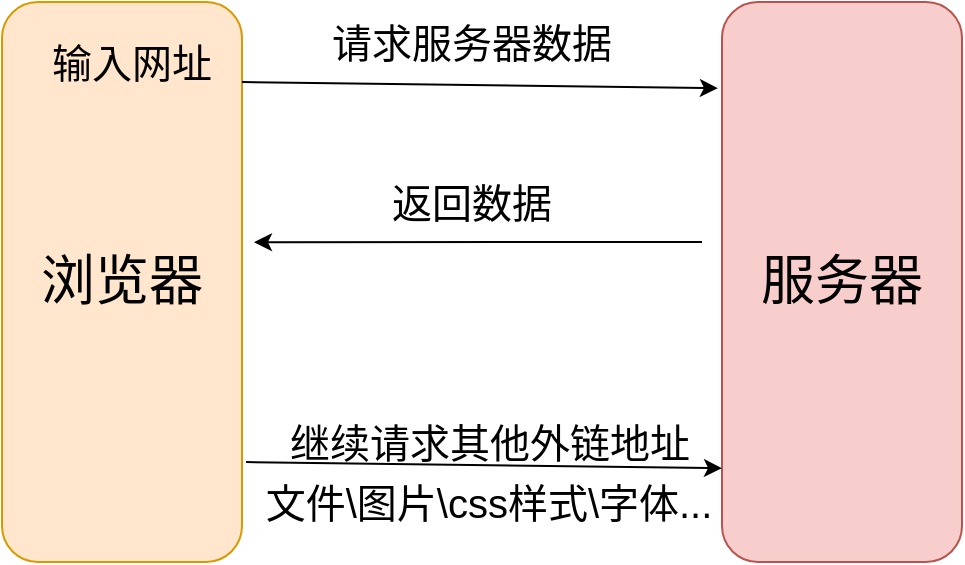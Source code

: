 <mxfile version="20.5.3" type="embed"><diagram id="_dmMADe524IZaA6elYtw" name="第 1 页"><mxGraphModel dx="730" dy="615" grid="1" gridSize="10" guides="1" tooltips="1" connect="1" arrows="1" fold="1" page="1" pageScale="1" pageWidth="827" pageHeight="1169" math="0" shadow="0"><root><mxCell id="0"/><mxCell id="1" parent="0"/><mxCell id="fIxzAKLp4fmucAJAw2ln-1" value="&lt;font style=&quot;font-size: 27px&quot;&gt;浏览器&lt;/font&gt;" style="rounded=1;whiteSpace=wrap;html=1;fillColor=#ffe6cc;strokeColor=#d79b00;" parent="1" vertex="1"><mxGeometry x="140" y="120" width="120" height="280" as="geometry"/></mxCell><mxCell id="fIxzAKLp4fmucAJAw2ln-2" value="&lt;font style=&quot;font-size: 27px&quot;&gt;服务器&lt;/font&gt;" style="rounded=1;whiteSpace=wrap;html=1;fillColor=#f8cecc;strokeColor=#b85450;" parent="1" vertex="1"><mxGeometry x="500" y="120" width="120" height="280" as="geometry"/></mxCell><mxCell id="fIxzAKLp4fmucAJAw2ln-3" value="&lt;font style=&quot;font-size: 20px&quot;&gt;输入网址&lt;/font&gt;" style="text;html=1;strokeColor=none;fillColor=none;align=center;verticalAlign=middle;whiteSpace=wrap;rounded=0;" parent="1" vertex="1"><mxGeometry x="160" y="140" width="90" height="20" as="geometry"/></mxCell><mxCell id="fIxzAKLp4fmucAJAw2ln-4" value="" style="endArrow=classic;html=1;exitX=1;exitY=0.143;exitDx=0;exitDy=0;exitPerimeter=0;entryX=-0.017;entryY=0.154;entryDx=0;entryDy=0;entryPerimeter=0;" parent="1" source="fIxzAKLp4fmucAJAw2ln-1" target="fIxzAKLp4fmucAJAw2ln-2" edge="1"><mxGeometry width="50" height="50" relative="1" as="geometry"><mxPoint x="390" y="380" as="sourcePoint"/><mxPoint x="440" y="330" as="targetPoint"/></mxGeometry></mxCell><mxCell id="fIxzAKLp4fmucAJAw2ln-5" value="&lt;span style=&quot;font-size: 20px&quot;&gt;请求服务器数据&lt;/span&gt;" style="text;html=1;strokeColor=none;fillColor=none;align=center;verticalAlign=middle;whiteSpace=wrap;rounded=0;" parent="1" vertex="1"><mxGeometry x="290" y="130" width="170" height="20" as="geometry"/></mxCell><mxCell id="fIxzAKLp4fmucAJAw2ln-6" value="" style="endArrow=classic;html=1;entryX=1.05;entryY=0.429;entryDx=0;entryDy=0;entryPerimeter=0;" parent="1" target="fIxzAKLp4fmucAJAw2ln-1" edge="1"><mxGeometry width="50" height="50" relative="1" as="geometry"><mxPoint x="490" y="240" as="sourcePoint"/><mxPoint x="440" y="330" as="targetPoint"/></mxGeometry></mxCell><mxCell id="fIxzAKLp4fmucAJAw2ln-7" value="&lt;span style=&quot;font-size: 20px&quot;&gt;返回数据&lt;/span&gt;" style="text;html=1;strokeColor=none;fillColor=none;align=center;verticalAlign=middle;whiteSpace=wrap;rounded=0;" parent="1" vertex="1"><mxGeometry x="290" y="210" width="170" height="20" as="geometry"/></mxCell><mxCell id="fIxzAKLp4fmucAJAw2ln-8" value="" style="endArrow=classic;html=1;exitX=1;exitY=0.143;exitDx=0;exitDy=0;exitPerimeter=0;entryX=-0.017;entryY=0.154;entryDx=0;entryDy=0;entryPerimeter=0;" parent="1" edge="1"><mxGeometry width="50" height="50" relative="1" as="geometry"><mxPoint x="262.04" y="350.04" as="sourcePoint"/><mxPoint x="500.0" y="353.12" as="targetPoint"/></mxGeometry></mxCell><mxCell id="fIxzAKLp4fmucAJAw2ln-9" value="&lt;span style=&quot;font-size: 20px&quot;&gt;继续请求其他外链地址&lt;/span&gt;" style="text;html=1;strokeColor=none;fillColor=none;align=center;verticalAlign=middle;whiteSpace=wrap;rounded=0;" parent="1" vertex="1"><mxGeometry x="280" y="330" width="207.96" height="20" as="geometry"/></mxCell><mxCell id="fIxzAKLp4fmucAJAw2ln-10" value="&lt;span style=&quot;font-size: 20px&quot;&gt;文件\图片\css样式\字体...&lt;/span&gt;" style="text;html=1;strokeColor=none;fillColor=none;align=center;verticalAlign=middle;whiteSpace=wrap;rounded=0;" parent="1" vertex="1"><mxGeometry x="264.49" y="360" width="238.98" height="20" as="geometry"/></mxCell></root></mxGraphModel></diagram></mxfile>
